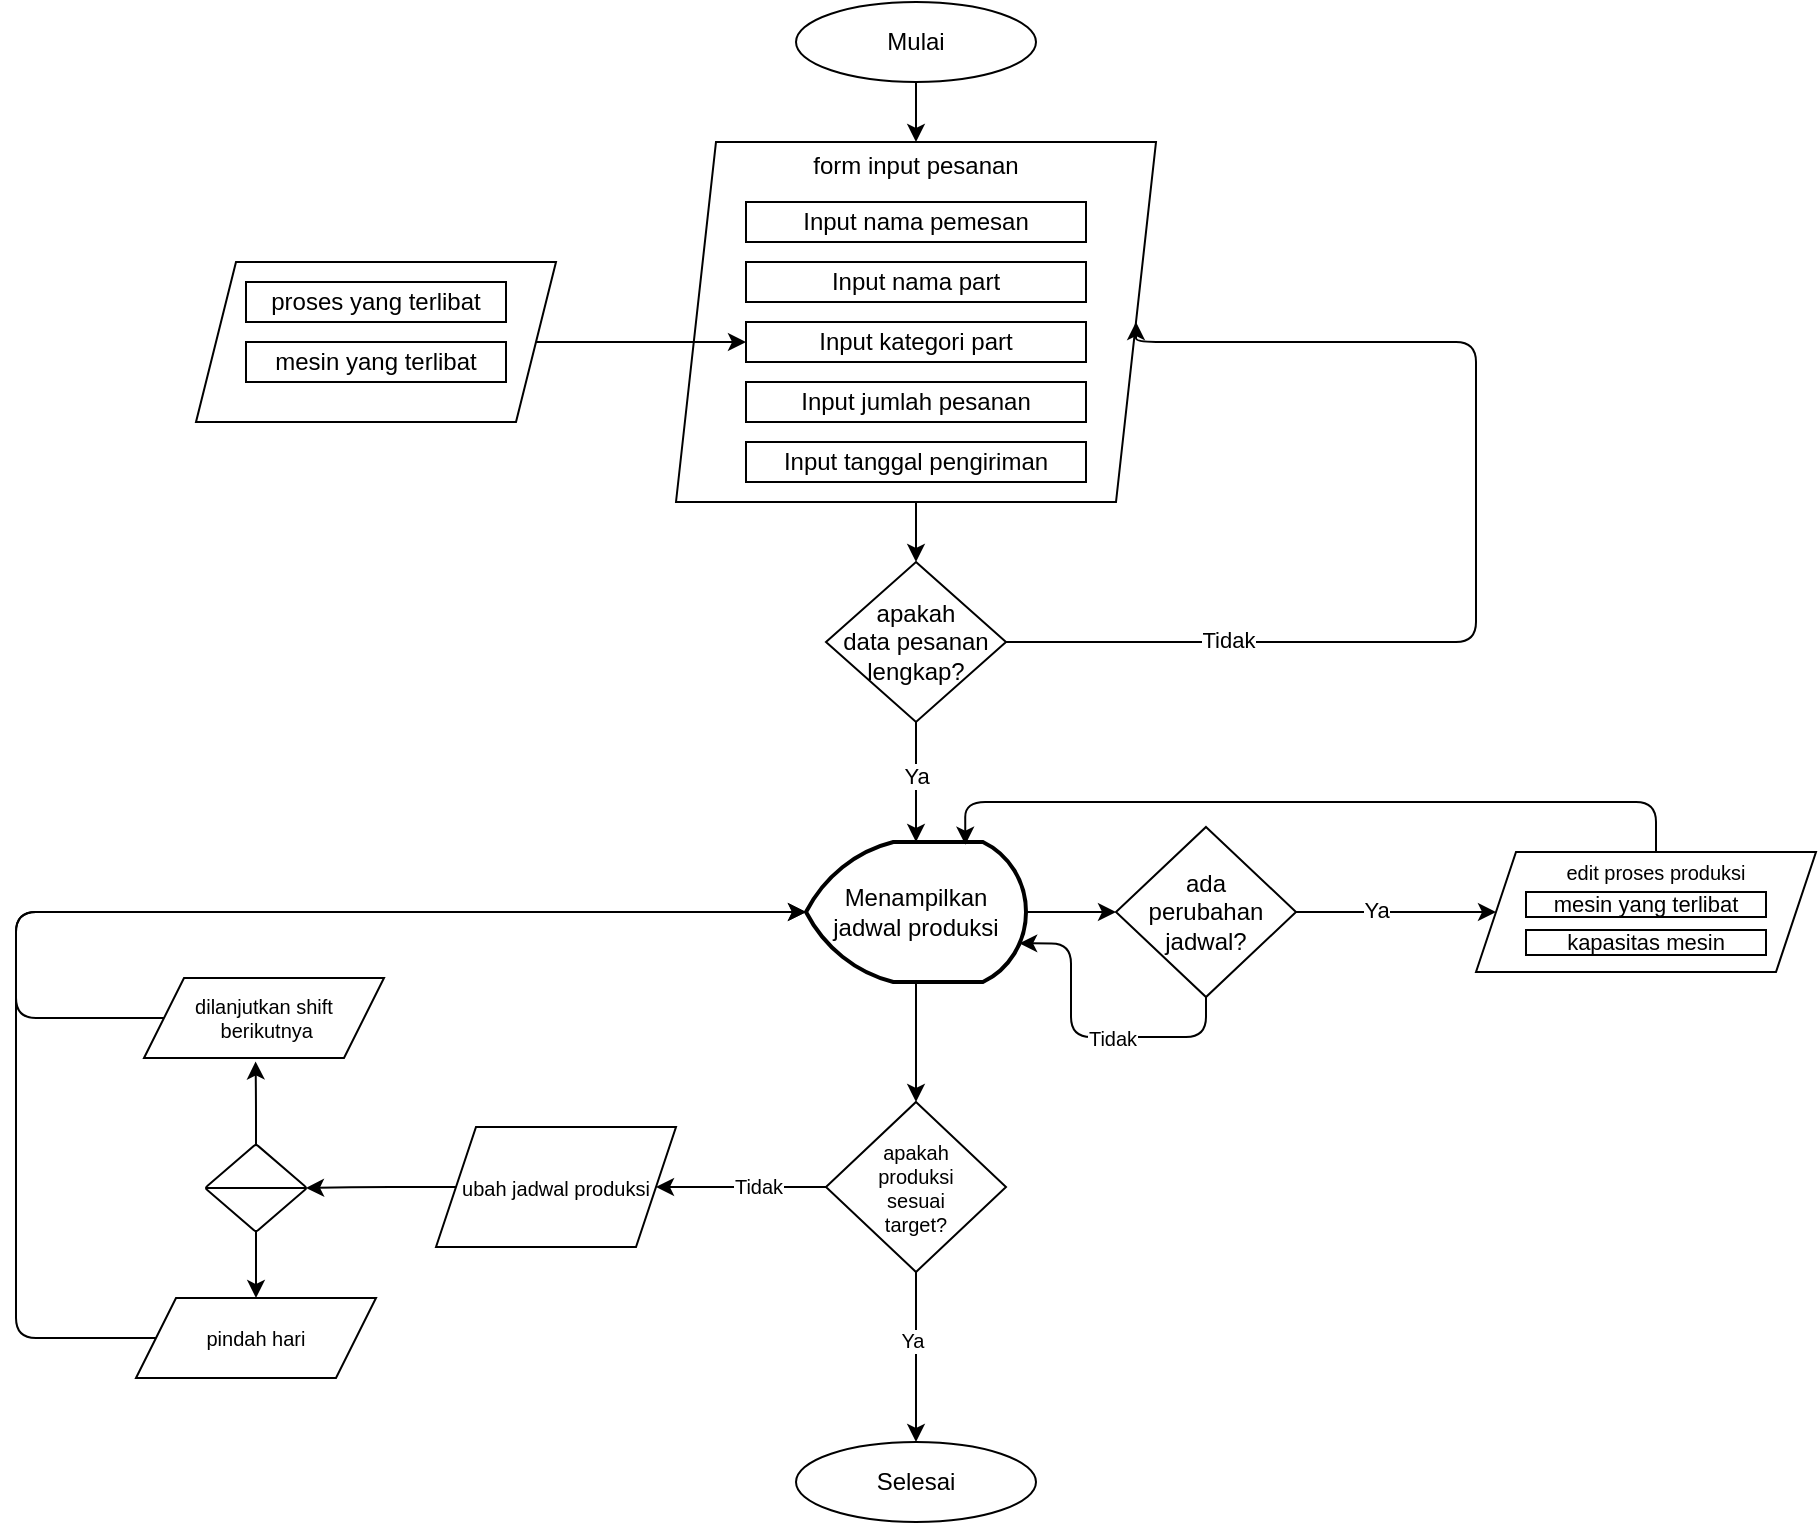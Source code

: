 <mxfile version="13.9.9" type="device"><diagram id="W1oiPU_Q92RdvbseWJXl" name="Page-1"><mxGraphModel dx="1568" dy="370" grid="1" gridSize="10" guides="1" tooltips="1" connect="1" arrows="1" fold="1" page="1" pageScale="1" pageWidth="850" pageHeight="1100" math="0" shadow="0"><root><mxCell id="0"/><mxCell id="1" parent="0"/><mxCell id="4JD4ZOH5eFtgsNLSu0Tw-9" style="edgeStyle=orthogonalEdgeStyle;rounded=0;orthogonalLoop=1;jettySize=auto;html=1;entryX=0.5;entryY=0;entryDx=0;entryDy=0;" edge="1" parent="1" source="4JD4ZOH5eFtgsNLSu0Tw-1" target="4JD4ZOH5eFtgsNLSu0Tw-2"><mxGeometry relative="1" as="geometry"/></mxCell><mxCell id="4JD4ZOH5eFtgsNLSu0Tw-1" value="Mulai" style="ellipse;whiteSpace=wrap;html=1;" vertex="1" parent="1"><mxGeometry x="310" y="10" width="120" height="40" as="geometry"/></mxCell><mxCell id="4JD4ZOH5eFtgsNLSu0Tw-11" style="edgeStyle=orthogonalEdgeStyle;rounded=0;orthogonalLoop=1;jettySize=auto;html=1;entryX=0.5;entryY=0;entryDx=0;entryDy=0;" edge="1" parent="1" source="4JD4ZOH5eFtgsNLSu0Tw-2" target="4JD4ZOH5eFtgsNLSu0Tw-10"><mxGeometry relative="1" as="geometry"/></mxCell><mxCell id="4JD4ZOH5eFtgsNLSu0Tw-2" value="" style="shape=parallelogram;perimeter=parallelogramPerimeter;whiteSpace=wrap;html=1;fixedSize=1;" vertex="1" parent="1"><mxGeometry x="250" y="80" width="240" height="180" as="geometry"/></mxCell><mxCell id="4JD4ZOH5eFtgsNLSu0Tw-3" value="Input nama pemesan" style="rounded=0;whiteSpace=wrap;html=1;" vertex="1" parent="1"><mxGeometry x="285" y="110" width="170" height="20" as="geometry"/></mxCell><mxCell id="4JD4ZOH5eFtgsNLSu0Tw-5" value="Input nama part" style="rounded=0;whiteSpace=wrap;html=1;" vertex="1" parent="1"><mxGeometry x="285" y="140" width="170" height="20" as="geometry"/></mxCell><mxCell id="4JD4ZOH5eFtgsNLSu0Tw-6" value="Input kategori part" style="rounded=0;whiteSpace=wrap;html=1;" vertex="1" parent="1"><mxGeometry x="285" y="170" width="170" height="20" as="geometry"/></mxCell><mxCell id="4JD4ZOH5eFtgsNLSu0Tw-7" value="Input jumlah pesanan" style="rounded=0;whiteSpace=wrap;html=1;" vertex="1" parent="1"><mxGeometry x="285" y="200" width="170" height="20" as="geometry"/></mxCell><mxCell id="4JD4ZOH5eFtgsNLSu0Tw-8" value="Input tanggal pengiriman" style="rounded=0;whiteSpace=wrap;html=1;" vertex="1" parent="1"><mxGeometry x="285" y="230" width="170" height="20" as="geometry"/></mxCell><mxCell id="4JD4ZOH5eFtgsNLSu0Tw-12" style="edgeStyle=orthogonalEdgeStyle;rounded=1;orthogonalLoop=1;jettySize=auto;html=1;entryX=1;entryY=0.5;entryDx=0;entryDy=0;" edge="1" parent="1" source="4JD4ZOH5eFtgsNLSu0Tw-10" target="4JD4ZOH5eFtgsNLSu0Tw-2"><mxGeometry relative="1" as="geometry"><mxPoint x="620" y="200" as="targetPoint"/><Array as="points"><mxPoint x="650" y="330"/><mxPoint x="650" y="180"/></Array></mxGeometry></mxCell><mxCell id="4JD4ZOH5eFtgsNLSu0Tw-13" value="Tidak" style="edgeLabel;html=1;align=center;verticalAlign=middle;resizable=0;points=[];" vertex="1" connectable="0" parent="4JD4ZOH5eFtgsNLSu0Tw-12"><mxGeometry x="-0.609" y="1" relative="1" as="geometry"><mxPoint as="offset"/></mxGeometry></mxCell><mxCell id="4JD4ZOH5eFtgsNLSu0Tw-15" style="edgeStyle=orthogonalEdgeStyle;rounded=1;orthogonalLoop=1;jettySize=auto;html=1;" edge="1" parent="1" source="4JD4ZOH5eFtgsNLSu0Tw-10" target="4JD4ZOH5eFtgsNLSu0Tw-14"><mxGeometry relative="1" as="geometry"><Array as="points"><mxPoint x="370" y="390"/><mxPoint x="370" y="390"/></Array></mxGeometry></mxCell><mxCell id="4JD4ZOH5eFtgsNLSu0Tw-17" value="Ya" style="edgeLabel;html=1;align=center;verticalAlign=middle;resizable=0;points=[];" vertex="1" connectable="0" parent="4JD4ZOH5eFtgsNLSu0Tw-15"><mxGeometry x="-0.315" y="-1" relative="1" as="geometry"><mxPoint x="1" y="6" as="offset"/></mxGeometry></mxCell><mxCell id="4JD4ZOH5eFtgsNLSu0Tw-10" value="apakah&lt;br&gt;data pesanan&lt;br&gt;lengkap?" style="rhombus;whiteSpace=wrap;html=1;" vertex="1" parent="1"><mxGeometry x="325" y="290" width="90" height="80" as="geometry"/></mxCell><mxCell id="4JD4ZOH5eFtgsNLSu0Tw-23" style="edgeStyle=orthogonalEdgeStyle;rounded=1;orthogonalLoop=1;jettySize=auto;html=1;entryX=0;entryY=0.5;entryDx=0;entryDy=0;" edge="1" parent="1" source="4JD4ZOH5eFtgsNLSu0Tw-14" target="4JD4ZOH5eFtgsNLSu0Tw-22"><mxGeometry relative="1" as="geometry"/></mxCell><mxCell id="4JD4ZOH5eFtgsNLSu0Tw-38" style="edgeStyle=orthogonalEdgeStyle;rounded=1;orthogonalLoop=1;jettySize=auto;html=1;fontSize=11;" edge="1" parent="1" source="4JD4ZOH5eFtgsNLSu0Tw-14" target="4JD4ZOH5eFtgsNLSu0Tw-37"><mxGeometry relative="1" as="geometry"/></mxCell><mxCell id="4JD4ZOH5eFtgsNLSu0Tw-14" value="Menampilkan&lt;br&gt;jadwal produksi" style="strokeWidth=2;html=1;shape=mxgraph.flowchart.display;whiteSpace=wrap;" vertex="1" parent="1"><mxGeometry x="315" y="430" width="110" height="70" as="geometry"/></mxCell><mxCell id="4JD4ZOH5eFtgsNLSu0Tw-19" style="edgeStyle=orthogonalEdgeStyle;rounded=1;orthogonalLoop=1;jettySize=auto;html=1;" edge="1" parent="1" source="4JD4ZOH5eFtgsNLSu0Tw-18" target="4JD4ZOH5eFtgsNLSu0Tw-6"><mxGeometry relative="1" as="geometry"/></mxCell><mxCell id="4JD4ZOH5eFtgsNLSu0Tw-18" value="" style="shape=parallelogram;perimeter=parallelogramPerimeter;whiteSpace=wrap;html=1;fixedSize=1;" vertex="1" parent="1"><mxGeometry x="10" y="140" width="180" height="80" as="geometry"/></mxCell><mxCell id="4JD4ZOH5eFtgsNLSu0Tw-20" value="proses yang terlibat" style="rounded=0;whiteSpace=wrap;html=1;" vertex="1" parent="1"><mxGeometry x="35" y="150" width="130" height="20" as="geometry"/></mxCell><mxCell id="4JD4ZOH5eFtgsNLSu0Tw-21" value="mesin yang terlibat" style="rounded=0;whiteSpace=wrap;html=1;" vertex="1" parent="1"><mxGeometry x="35" y="180" width="130" height="20" as="geometry"/></mxCell><mxCell id="4JD4ZOH5eFtgsNLSu0Tw-29" style="edgeStyle=orthogonalEdgeStyle;rounded=1;orthogonalLoop=1;jettySize=auto;html=1;entryX=0;entryY=0.5;entryDx=0;entryDy=0;" edge="1" parent="1" source="4JD4ZOH5eFtgsNLSu0Tw-22" target="4JD4ZOH5eFtgsNLSu0Tw-27"><mxGeometry relative="1" as="geometry"/></mxCell><mxCell id="4JD4ZOH5eFtgsNLSu0Tw-30" value="Ya" style="edgeLabel;html=1;align=center;verticalAlign=middle;resizable=0;points=[];" vertex="1" connectable="0" parent="4JD4ZOH5eFtgsNLSu0Tw-29"><mxGeometry x="-0.209" y="1" relative="1" as="geometry"><mxPoint as="offset"/></mxGeometry></mxCell><mxCell id="4JD4ZOH5eFtgsNLSu0Tw-56" style="edgeStyle=orthogonalEdgeStyle;rounded=1;orthogonalLoop=1;jettySize=auto;html=1;fontSize=10;exitX=0.5;exitY=1;exitDx=0;exitDy=0;entryX=0.969;entryY=0.724;entryDx=0;entryDy=0;entryPerimeter=0;" edge="1" parent="1" source="4JD4ZOH5eFtgsNLSu0Tw-22" target="4JD4ZOH5eFtgsNLSu0Tw-14"><mxGeometry relative="1" as="geometry"><mxPoint x="460" y="520" as="targetPoint"/></mxGeometry></mxCell><mxCell id="4JD4ZOH5eFtgsNLSu0Tw-57" value="Tidak" style="edgeLabel;html=1;align=center;verticalAlign=middle;resizable=0;points=[];fontSize=10;" vertex="1" connectable="0" parent="4JD4ZOH5eFtgsNLSu0Tw-56"><mxGeometry x="-0.162" relative="1" as="geometry"><mxPoint as="offset"/></mxGeometry></mxCell><mxCell id="4JD4ZOH5eFtgsNLSu0Tw-22" value="ada &lt;br&gt;perubahan jadwal?" style="rhombus;whiteSpace=wrap;html=1;" vertex="1" parent="1"><mxGeometry x="470" y="422.5" width="90" height="85" as="geometry"/></mxCell><mxCell id="4JD4ZOH5eFtgsNLSu0Tw-24" value="Selesai" style="ellipse;whiteSpace=wrap;html=1;" vertex="1" parent="1"><mxGeometry x="310" y="730" width="120" height="40" as="geometry"/></mxCell><mxCell id="4JD4ZOH5eFtgsNLSu0Tw-27" value="" style="shape=parallelogram;perimeter=parallelogramPerimeter;whiteSpace=wrap;html=1;fixedSize=1;" vertex="1" parent="1"><mxGeometry x="650" y="435" width="170" height="60" as="geometry"/></mxCell><mxCell id="4JD4ZOH5eFtgsNLSu0Tw-28" value="form input pesanan" style="text;html=1;strokeColor=none;fillColor=none;align=center;verticalAlign=middle;whiteSpace=wrap;rounded=0;" vertex="1" parent="1"><mxGeometry x="315" y="82" width="110" height="20" as="geometry"/></mxCell><mxCell id="4JD4ZOH5eFtgsNLSu0Tw-58" style="edgeStyle=orthogonalEdgeStyle;rounded=1;orthogonalLoop=1;jettySize=auto;html=1;entryX=0.724;entryY=0.019;entryDx=0;entryDy=0;entryPerimeter=0;fontSize=10;" edge="1" parent="1" source="4JD4ZOH5eFtgsNLSu0Tw-31" target="4JD4ZOH5eFtgsNLSu0Tw-14"><mxGeometry relative="1" as="geometry"><Array as="points"><mxPoint x="740" y="410"/><mxPoint x="395" y="410"/></Array></mxGeometry></mxCell><mxCell id="4JD4ZOH5eFtgsNLSu0Tw-31" value="edit proses produksi" style="text;html=1;strokeColor=none;fillColor=none;align=center;verticalAlign=middle;whiteSpace=wrap;rounded=0;fontSize=10;" vertex="1" parent="1"><mxGeometry x="670" y="435" width="140" height="20" as="geometry"/></mxCell><mxCell id="4JD4ZOH5eFtgsNLSu0Tw-32" value="mesin yang terlibat" style="rounded=0;whiteSpace=wrap;html=1;fontSize=11;" vertex="1" parent="1"><mxGeometry x="675" y="455" width="120" height="12.5" as="geometry"/></mxCell><mxCell id="4JD4ZOH5eFtgsNLSu0Tw-33" value="kapasitas mesin" style="rounded=0;whiteSpace=wrap;html=1;fontSize=11;" vertex="1" parent="1"><mxGeometry x="675" y="474" width="120" height="12.5" as="geometry"/></mxCell><mxCell id="4JD4ZOH5eFtgsNLSu0Tw-41" style="edgeStyle=orthogonalEdgeStyle;rounded=1;orthogonalLoop=1;jettySize=auto;html=1;fontSize=10;entryX=1;entryY=0.5;entryDx=0;entryDy=0;" edge="1" parent="1" source="4JD4ZOH5eFtgsNLSu0Tw-37" target="4JD4ZOH5eFtgsNLSu0Tw-43"><mxGeometry relative="1" as="geometry"><mxPoint x="80" y="465.0" as="targetPoint"/></mxGeometry></mxCell><mxCell id="4JD4ZOH5eFtgsNLSu0Tw-42" value="Tidak" style="edgeLabel;html=1;align=center;verticalAlign=middle;resizable=0;points=[];fontSize=10;" vertex="1" connectable="0" parent="4JD4ZOH5eFtgsNLSu0Tw-41"><mxGeometry x="-0.234" y="-3" relative="1" as="geometry"><mxPoint x="-2" y="2" as="offset"/></mxGeometry></mxCell><mxCell id="4JD4ZOH5eFtgsNLSu0Tw-53" style="edgeStyle=orthogonalEdgeStyle;rounded=1;orthogonalLoop=1;jettySize=auto;html=1;fontSize=10;" edge="1" parent="1" source="4JD4ZOH5eFtgsNLSu0Tw-37" target="4JD4ZOH5eFtgsNLSu0Tw-24"><mxGeometry relative="1" as="geometry"/></mxCell><mxCell id="4JD4ZOH5eFtgsNLSu0Tw-54" value="Ya" style="edgeLabel;html=1;align=center;verticalAlign=middle;resizable=0;points=[];fontSize=10;" vertex="1" connectable="0" parent="4JD4ZOH5eFtgsNLSu0Tw-53"><mxGeometry x="-0.209" y="-2" relative="1" as="geometry"><mxPoint as="offset"/></mxGeometry></mxCell><mxCell id="4JD4ZOH5eFtgsNLSu0Tw-37" value="apakah&lt;br style=&quot;font-size: 10px;&quot;&gt;produksi&lt;br style=&quot;font-size: 10px;&quot;&gt;sesuai&lt;br style=&quot;font-size: 10px;&quot;&gt;target?" style="rhombus;whiteSpace=wrap;html=1;fontSize=10;" vertex="1" parent="1"><mxGeometry x="325" y="560" width="90" height="85" as="geometry"/></mxCell><mxCell id="4JD4ZOH5eFtgsNLSu0Tw-45" style="edgeStyle=orthogonalEdgeStyle;rounded=1;orthogonalLoop=1;jettySize=auto;html=1;entryX=1;entryY=0.5;entryDx=0;entryDy=0;entryPerimeter=0;fontSize=10;" edge="1" parent="1" source="4JD4ZOH5eFtgsNLSu0Tw-43" target="4JD4ZOH5eFtgsNLSu0Tw-44"><mxGeometry relative="1" as="geometry"/></mxCell><mxCell id="4JD4ZOH5eFtgsNLSu0Tw-43" value="ubah jadwal produksi" style="shape=parallelogram;perimeter=parallelogramPerimeter;whiteSpace=wrap;html=1;fixedSize=1;fontSize=10;" vertex="1" parent="1"><mxGeometry x="130" y="572.5" width="120" height="60" as="geometry"/></mxCell><mxCell id="4JD4ZOH5eFtgsNLSu0Tw-49" style="edgeStyle=orthogonalEdgeStyle;rounded=1;orthogonalLoop=1;jettySize=auto;html=1;entryX=0.5;entryY=0;entryDx=0;entryDy=0;fontSize=10;" edge="1" parent="1" source="4JD4ZOH5eFtgsNLSu0Tw-44" target="4JD4ZOH5eFtgsNLSu0Tw-47"><mxGeometry relative="1" as="geometry"/></mxCell><mxCell id="4JD4ZOH5eFtgsNLSu0Tw-50" style="edgeStyle=orthogonalEdgeStyle;rounded=1;orthogonalLoop=1;jettySize=auto;html=1;entryX=0.465;entryY=1.043;entryDx=0;entryDy=0;entryPerimeter=0;fontSize=10;" edge="1" parent="1" source="4JD4ZOH5eFtgsNLSu0Tw-44" target="4JD4ZOH5eFtgsNLSu0Tw-46"><mxGeometry relative="1" as="geometry"/></mxCell><mxCell id="4JD4ZOH5eFtgsNLSu0Tw-44" value="" style="verticalLabelPosition=bottom;verticalAlign=top;html=1;shape=mxgraph.flowchart.sort;fontSize=10;" vertex="1" parent="1"><mxGeometry x="15" y="581.5" width="50" height="43" as="geometry"/></mxCell><mxCell id="4JD4ZOH5eFtgsNLSu0Tw-59" style="edgeStyle=orthogonalEdgeStyle;rounded=1;orthogonalLoop=1;jettySize=auto;html=1;entryX=0;entryY=0.5;entryDx=0;entryDy=0;fontSize=10;exitX=0;exitY=0.5;exitDx=0;exitDy=0;entryPerimeter=0;" edge="1" parent="1" source="4JD4ZOH5eFtgsNLSu0Tw-46" target="4JD4ZOH5eFtgsNLSu0Tw-14"><mxGeometry relative="1" as="geometry"><Array as="points"><mxPoint x="-80" y="518"/><mxPoint x="-80" y="465"/></Array></mxGeometry></mxCell><mxCell id="4JD4ZOH5eFtgsNLSu0Tw-46" value="dilanjutkan shift&lt;br&gt;&amp;nbsp;berikutnya" style="shape=parallelogram;perimeter=parallelogramPerimeter;whiteSpace=wrap;html=1;fixedSize=1;fontSize=10;" vertex="1" parent="1"><mxGeometry x="-16" y="498" width="120" height="40" as="geometry"/></mxCell><mxCell id="4JD4ZOH5eFtgsNLSu0Tw-62" style="edgeStyle=orthogonalEdgeStyle;rounded=1;orthogonalLoop=1;jettySize=auto;html=1;entryX=0;entryY=0.5;entryDx=0;entryDy=0;entryPerimeter=0;fontSize=10;exitX=0;exitY=0.5;exitDx=0;exitDy=0;" edge="1" parent="1" source="4JD4ZOH5eFtgsNLSu0Tw-47" target="4JD4ZOH5eFtgsNLSu0Tw-14"><mxGeometry relative="1" as="geometry"><Array as="points"><mxPoint x="-80" y="678"/><mxPoint x="-80" y="465"/></Array></mxGeometry></mxCell><mxCell id="4JD4ZOH5eFtgsNLSu0Tw-47" value="pindah hari" style="shape=parallelogram;perimeter=parallelogramPerimeter;whiteSpace=wrap;html=1;fixedSize=1;fontSize=10;" vertex="1" parent="1"><mxGeometry x="-20" y="658" width="120" height="40" as="geometry"/></mxCell></root></mxGraphModel></diagram></mxfile>